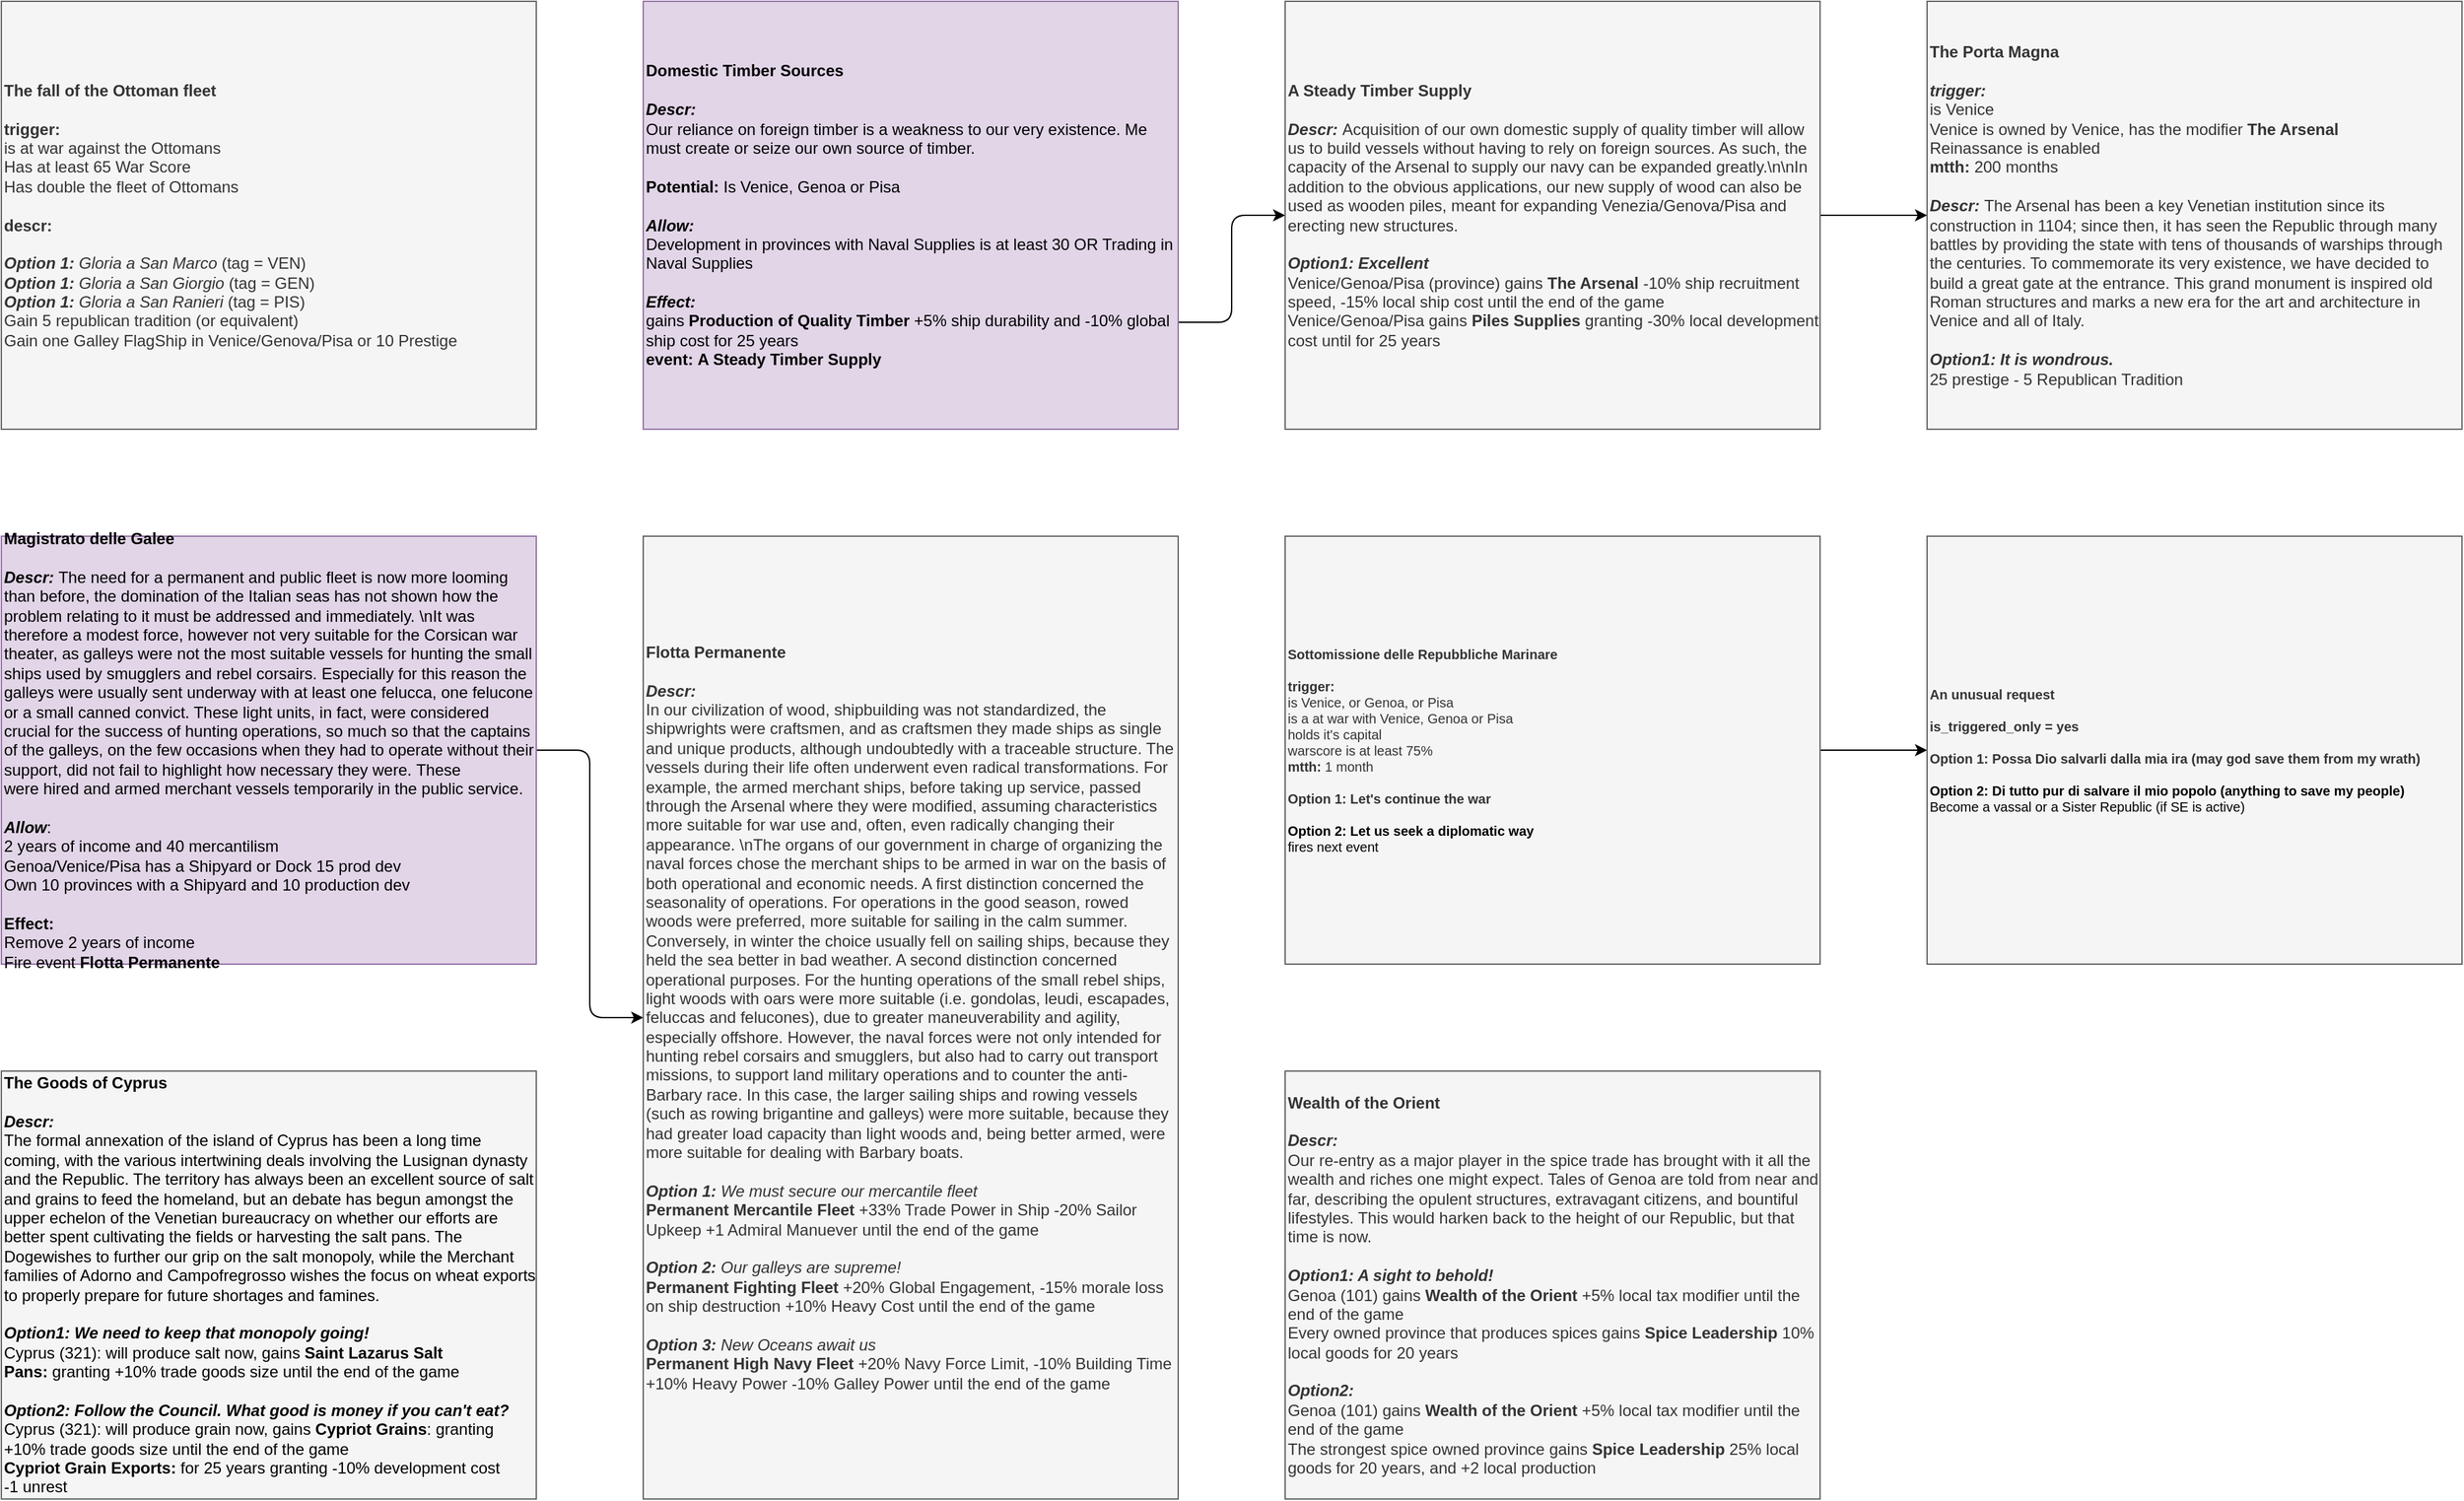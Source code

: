 <mxfile version="13.3.1" type="device"><diagram id="vww9j70o9DxDzDFPj5-_" name="Decisions/Events"><mxGraphModel dx="892" dy="401" grid="1" gridSize="10" guides="1" tooltips="1" connect="1" arrows="1" fold="1" page="1" pageScale="1" pageWidth="827" pageHeight="1169" math="0" shadow="0"><root><mxCell id="0"/><mxCell id="1" parent="0"/><mxCell id="zmLs5oJsTQ7MboL4f-MR-5" style="edgeStyle=orthogonalEdgeStyle;rounded=1;orthogonalLoop=1;jettySize=auto;html=1;exitX=1;exitY=0.75;exitDx=0;exitDy=0;fontSize=10;" parent="1" source="zmLs5oJsTQ7MboL4f-MR-1" target="zmLs5oJsTQ7MboL4f-MR-3" edge="1"><mxGeometry relative="1" as="geometry"/></mxCell><mxCell id="zmLs5oJsTQ7MboL4f-MR-1" value="&lt;div style=&quot;font-size: 12px&quot;&gt;&lt;b style=&quot;font-size: 12px&quot;&gt;Domestic Timber Sources&lt;/b&gt;&lt;br style=&quot;font-size: 12px&quot;&gt;&lt;/div&gt;&lt;div style=&quot;font-size: 12px&quot;&gt;&lt;b style=&quot;font-size: 12px&quot;&gt;&lt;br style=&quot;font-size: 12px&quot;&gt;&lt;/b&gt;&lt;/div&gt;&lt;div style=&quot;font-size: 12px&quot;&gt;&lt;b style=&quot;font-size: 12px&quot;&gt;&lt;i style=&quot;font-size: 12px&quot;&gt;Descr:&lt;/i&gt;&lt;/b&gt;&amp;nbsp;&lt;/div&gt;&lt;div style=&quot;font-size: 12px&quot;&gt;Our reliance on foreign timber is a weakness to our very existence. Me must create or seize our own source of timber.&lt;/div&gt;&lt;div style=&quot;font-size: 12px&quot;&gt;&lt;br style=&quot;font-size: 12px&quot;&gt;&lt;/div&gt;&lt;div style=&quot;font-size: 12px&quot;&gt;&lt;b style=&quot;font-size: 12px&quot;&gt;Potential:&lt;/b&gt;&amp;nbsp;Is Venice, Genoa or Pisa&lt;/div&gt;&lt;div style=&quot;font-size: 12px&quot;&gt;&lt;br style=&quot;font-size: 12px&quot;&gt;&lt;/div&gt;&lt;div style=&quot;font-size: 12px&quot;&gt;&lt;b style=&quot;font-size: 12px&quot;&gt;&lt;i style=&quot;font-size: 12px&quot;&gt;Allow:&lt;/i&gt;&lt;/b&gt;&lt;/div&gt;&lt;div style=&quot;font-size: 12px&quot;&gt;Development in provinces with Naval Supplies is at least 30 OR Trading in Naval Supplies&lt;/div&gt;&lt;div style=&quot;font-size: 12px&quot;&gt;&lt;br style=&quot;font-size: 12px&quot;&gt;&lt;/div&gt;&lt;div style=&quot;font-size: 12px&quot;&gt;&lt;span style=&quot;font-size: 12px&quot;&gt;&lt;b style=&quot;font-size: 12px&quot;&gt;&lt;i style=&quot;font-size: 12px&quot;&gt;Effect:&lt;/i&gt;&lt;/b&gt;&lt;/span&gt;&lt;/div&gt;&lt;div style=&quot;font-size: 12px&quot;&gt;gains &lt;font style=&quot;font-size: 12px&quot;&gt;&lt;b style=&quot;font-size: 12px&quot;&gt;Production of Quality Timber&lt;/b&gt;&lt;/font&gt;&amp;nbsp;+&lt;font style=&quot;font-size: 12px&quot;&gt;5&lt;/font&gt;% ship durability and -10% global ship cost for 25 years&lt;br style=&quot;font-size: 12px&quot;&gt;&lt;/div&gt;&lt;div style=&quot;font-size: 12px&quot;&gt;&lt;/div&gt;&lt;b style=&quot;font-size: 12px&quot;&gt;event:&amp;nbsp;A Steady Timber Supply&lt;/b&gt;" style="rounded=0;whiteSpace=wrap;html=1;fillColor=#e1d5e7;strokeColor=#9673a6;fontSize=12;align=left;labelBackgroundColor=none;fontColor=#000000;" parent="1" vertex="1"><mxGeometry x="480" width="400" height="320" as="geometry"/></mxCell><mxCell id="zmLs5oJsTQ7MboL4f-MR-2" value="&lt;div style=&quot;font-size: 12px;&quot;&gt;&lt;b style=&quot;font-size: 12px;&quot;&gt;The Porta Magna&lt;/b&gt;&lt;br style=&quot;font-size: 12px;&quot;&gt;&lt;/div&gt;&lt;div style=&quot;font-size: 12px;&quot;&gt;&lt;i style=&quot;font-size: 12px;&quot;&gt;&lt;b style=&quot;font-size: 12px;&quot;&gt;&lt;br style=&quot;font-size: 12px;&quot;&gt;&lt;/b&gt;&lt;/i&gt;&lt;/div&gt;&lt;div style=&quot;font-size: 12px;&quot;&gt;&lt;i style=&quot;font-size: 12px;&quot;&gt;&lt;b style=&quot;font-size: 12px;&quot;&gt;trigger:&lt;/b&gt;&lt;/i&gt;&lt;/div&gt;&lt;div style=&quot;font-size: 12px;&quot;&gt;is Venice&lt;/div&gt;&lt;div style=&quot;font-size: 12px;&quot;&gt;Venice is owned by Venice, has the modifier&amp;nbsp;&lt;b style=&quot;font-size: 12px;&quot;&gt;The Arsenal&lt;/b&gt;&lt;/div&gt;&lt;div style=&quot;font-size: 12px;&quot;&gt;Reinassance is enabled&lt;/div&gt;&lt;div style=&quot;font-size: 12px;&quot;&gt;&lt;b style=&quot;font-size: 12px;&quot;&gt;mtth:&lt;/b&gt;&amp;nbsp;200 months&lt;/div&gt;&lt;div style=&quot;font-size: 12px;&quot;&gt;&lt;i style=&quot;font-size: 12px;&quot;&gt;&lt;b style=&quot;font-size: 12px;&quot;&gt;&lt;br style=&quot;font-size: 12px;&quot;&gt;&lt;/b&gt;&lt;/i&gt;&lt;/div&gt;&lt;div style=&quot;font-size: 12px;&quot;&gt;&lt;b style=&quot;font-size: 12px;&quot;&gt;&lt;i style=&quot;font-size: 12px;&quot;&gt;Descr:&lt;/i&gt;&lt;/b&gt;&amp;nbsp;The Arsenal has been a key Venetian institution since its construction in 1104; since then, it has seen the Republic through many battles by providing the state with tens of thousands of warships through the centuries. To commemorate its very existence, we have decided to build a great gate at the entrance. This grand monument is inspired old Roman structures and marks a new era for the art and architecture in Venice and all of Italy.&lt;/div&gt;&lt;div style=&quot;font-size: 12px;&quot;&gt;&lt;br style=&quot;font-size: 12px;&quot;&gt;&lt;/div&gt;&lt;div style=&quot;font-size: 12px&quot;&gt;&lt;b style=&quot;font-size: 12px;&quot;&gt;&lt;i style=&quot;font-size: 12px;&quot;&gt;Option1:&amp;nbsp;&lt;/i&gt;&lt;/b&gt;&lt;span style=&quot;font-size: 12px;&quot;&gt;&lt;b style=&quot;font-size: 12px;&quot;&gt;&lt;i style=&quot;font-size: 12px;&quot;&gt;It is wondrous.&lt;/i&gt;&lt;/b&gt;&lt;/span&gt;&lt;/div&gt;&lt;div style=&quot;font-size: 12px&quot;&gt;&lt;span style=&quot;font-size: 12px;&quot;&gt;&lt;font style=&quot;font-size: 12px;&quot;&gt;25 prestige - 5 Republican Tradition&lt;/font&gt;&lt;/span&gt;&lt;/div&gt;" style="rounded=0;whiteSpace=wrap;html=1;fillColor=#f5f5f5;strokeColor=#666666;fontSize=12;align=left;fontColor=#333333;" parent="1" vertex="1"><mxGeometry x="1440" width="400" height="320" as="geometry"/></mxCell><mxCell id="zmLs5oJsTQ7MboL4f-MR-4" style="edgeStyle=orthogonalEdgeStyle;rounded=1;orthogonalLoop=1;jettySize=auto;html=1;exitX=1;exitY=0.5;exitDx=0;exitDy=0;fontSize=10;" parent="1" source="zmLs5oJsTQ7MboL4f-MR-3" target="zmLs5oJsTQ7MboL4f-MR-2" edge="1"><mxGeometry relative="1" as="geometry"/></mxCell><mxCell id="zmLs5oJsTQ7MboL4f-MR-3" value="&lt;div style=&quot;font-size: 12px&quot;&gt;&lt;b style=&quot;font-size: 12px&quot;&gt;A Steady Timber Supply&lt;/b&gt;&lt;br style=&quot;font-size: 12px&quot;&gt;&lt;/div&gt;&lt;div style=&quot;font-size: 12px&quot;&gt;&lt;i style=&quot;font-size: 12px&quot;&gt;&lt;b style=&quot;font-size: 12px&quot;&gt;&lt;br style=&quot;font-size: 12px&quot;&gt;&lt;/b&gt;&lt;/i&gt;&lt;/div&gt;&lt;div style=&quot;font-size: 12px&quot;&gt;&lt;b style=&quot;font-size: 12px&quot;&gt;&lt;i style=&quot;font-size: 12px&quot;&gt;Descr:&lt;/i&gt;&lt;/b&gt;&amp;nbsp;&lt;span style=&quot;font-size: 12px&quot;&gt;Acquisition of our own domestic supply of quality timber will allow us to build vessels without having to rely on foreign sources. As such, the capacity of the Arsenal to supply our navy can be expanded greatly.\n\nIn addition to the obvious applications, our new supply of wood can also be used as wooden piles, meant for expanding Venezia/Genova/Pisa and erecting new structures.&lt;/span&gt;&lt;/div&gt;&lt;div style=&quot;font-size: 12px&quot;&gt;&lt;br style=&quot;font-size: 12px&quot;&gt;&lt;/div&gt;&lt;div style=&quot;font-size: 12px&quot;&gt;&lt;/div&gt;&lt;b style=&quot;font-size: 12px&quot;&gt;&lt;i style=&quot;font-size: 12px&quot;&gt;Option1: Excellent&lt;br&gt;&lt;/i&gt;&lt;/b&gt;&lt;div style=&quot;font-size: 12px&quot;&gt;&lt;font style=&quot;font-size: 12px&quot;&gt;Venice/Genoa/Pisa (province) gains&amp;nbsp;&lt;b style=&quot;font-size: 12px&quot;&gt;The Arsenal&lt;/b&gt;&amp;nbsp;-10% ship recruitment speed, -15% local ship cost until the end of the game&lt;/font&gt;&lt;/div&gt;&lt;div style=&quot;font-size: 12px&quot;&gt;&lt;font style=&quot;font-size: 12px&quot;&gt;Venice/Genoa/Pisa gains &lt;b style=&quot;font-size: 12px&quot;&gt;Piles Supplies&amp;nbsp;&lt;/b&gt;granting -30% local development cost until for 25 years&lt;/font&gt;&lt;/div&gt;" style="rounded=0;whiteSpace=wrap;html=1;fillColor=#f5f5f5;strokeColor=#666666;fontSize=12;align=left;fontColor=#333333;" parent="1" vertex="1"><mxGeometry x="960" width="400" height="320" as="geometry"/></mxCell><mxCell id="jQS5h0f3VCIfjroXPz4w-1" value="&lt;div style=&quot;font-size: 12px;&quot;&gt;&lt;font color=&quot;#000000&quot; style=&quot;font-size: 12px;&quot;&gt;&lt;b style=&quot;font-size: 12px;&quot;&gt;The Goods of Cyprus&lt;/b&gt;&lt;br style=&quot;font-size: 12px;&quot;&gt;&lt;/font&gt;&lt;/div&gt;&lt;div style=&quot;font-size: 12px;&quot;&gt;&lt;b style=&quot;font-size: 12px;&quot;&gt;&lt;font color=&quot;#000000&quot; style=&quot;font-size: 12px;&quot;&gt;&lt;br style=&quot;font-size: 12px;&quot;&gt;&lt;/font&gt;&lt;/b&gt;&lt;/div&gt;&lt;div style=&quot;font-size: 12px;&quot;&gt;&lt;font color=&quot;#000000&quot; style=&quot;font-size: 12px;&quot;&gt;&lt;b style=&quot;font-size: 12px;&quot;&gt;&lt;i style=&quot;font-size: 12px;&quot;&gt;Descr:&lt;/i&gt;&lt;/b&gt;&amp;nbsp;&lt;/font&gt;&lt;/div&gt;&lt;div style=&quot;font-size: 12px;&quot;&gt;&lt;font color=&quot;#000000&quot; style=&quot;font-size: 12px;&quot;&gt;The formal annexation of the island of Cyprus has been a long time coming, with the various intertwining deals involving the Lusignan dynasty and the Republic. The territory has always been an excellent source of salt and grains to feed the homeland, but an debate has begun amongst the upper echelon of the Venetian bureaucracy on whether our efforts are better spent cultivating the fields or harvesting the salt pans. The Dogewishes to further our grip on the salt monopoly, while the Merchant families of Adorno and Campofregrosso wishes the focus on wheat exports to properly prepare for future shortages and famines.&lt;/font&gt;&lt;/div&gt;&lt;div style=&quot;font-size: 12px&quot;&gt;&lt;span style=&quot;font-size: 12px&quot;&gt;&lt;font color=&quot;#000000&quot; style=&quot;font-size: 12px;&quot;&gt;&lt;br style=&quot;font-size: 12px&quot;&gt;&lt;/font&gt;&lt;/span&gt;&lt;/div&gt;&lt;div style=&quot;font-size: 12px&quot;&gt;&lt;font color=&quot;#000000&quot; style=&quot;font-size: 12px;&quot;&gt;&lt;b style=&quot;font-size: 12px;&quot;&gt;&lt;i style=&quot;font-size: 12px;&quot;&gt;Option1:&amp;nbsp;&lt;/i&gt;&lt;/b&gt;&lt;i style=&quot;font-size: 12px;&quot;&gt;&lt;b style=&quot;font-size: 12px;&quot;&gt;We need to keep that monopoly going!&lt;/b&gt;&lt;/i&gt;&lt;/font&gt;&lt;/div&gt;&lt;div style=&quot;font-size: 12px&quot;&gt;&lt;font color=&quot;#000000&quot; style=&quot;font-size: 12px;&quot;&gt;&lt;span style=&quot;font-size: 12px;&quot;&gt;Cyprus (321): will produce salt now,&amp;nbsp;&lt;/span&gt;&lt;span style=&quot;font-size: 12px;&quot;&gt;gains&amp;nbsp;&lt;/span&gt;&lt;b style=&quot;font-size: 12px;&quot;&gt;Saint Lazarus Salt Pans&lt;/b&gt;&lt;b style=&quot;font-size: 12px;&quot;&gt;:&lt;/b&gt;&lt;span style=&quot;font-size: 12px;&quot;&gt;&amp;nbsp;granting&amp;nbsp;+10% trade goods size until the end of the game&lt;/span&gt;&lt;/font&gt;&lt;/div&gt;&lt;div style=&quot;font-size: 12px&quot;&gt;&lt;font color=&quot;#000000&quot; style=&quot;font-size: 12px;&quot;&gt;&lt;br style=&quot;font-size: 12px;&quot;&gt;&lt;/font&gt;&lt;/div&gt;&lt;div style=&quot;font-size: 12px&quot;&gt;&lt;font color=&quot;#000000&quot; style=&quot;font-size: 12px;&quot;&gt;&lt;b style=&quot;font-size: 12px;&quot;&gt;&lt;i style=&quot;font-size: 12px;&quot;&gt;Option2:&amp;nbsp;&lt;/i&gt;&lt;/b&gt;&lt;span style=&quot;font-size: 12px;&quot;&gt;&lt;b style=&quot;font-size: 12px;&quot;&gt;&lt;i style=&quot;font-size: 12px;&quot;&gt;Follow the Council. What good is money if you can't eat?&lt;/i&gt;&lt;/b&gt;&lt;/span&gt;&lt;/font&gt;&lt;/div&gt;&lt;div style=&quot;font-size: 12px;&quot;&gt;&lt;div style=&quot;font-size: 12px&quot;&gt;&lt;font color=&quot;#000000&quot; style=&quot;font-size: 12px;&quot;&gt;Cyprus (321): will produce grain now,&amp;nbsp;&lt;span style=&quot;font-size: 12px;&quot;&gt;gains &lt;/span&gt;&lt;b style=&quot;font-size: 12px;&quot;&gt;Cypriot Grains&lt;/b&gt;&lt;span style=&quot;font-size: 12px;&quot;&gt;: granting +10% trade goods size until the end of the game&lt;/span&gt;&lt;/font&gt;&lt;/div&gt;&lt;div style=&quot;font-size: 12px;&quot;&gt;&lt;font color=&quot;#000000&quot; style=&quot;font-size: 12px;&quot;&gt;&lt;b style=&quot;font-size: 12px;&quot;&gt;Cypriot Grain Exports:&lt;/b&gt;&amp;nbsp;for 25 years granting -10% development cost&lt;br style=&quot;font-size: 12px;&quot;&gt;&lt;/font&gt;&lt;/div&gt;&lt;div style=&quot;font-size: 12px;&quot;&gt;&lt;font color=&quot;#000000&quot; style=&quot;font-size: 12px;&quot;&gt;-1 unrest&lt;/font&gt;&lt;/div&gt;&lt;/div&gt;" style="rounded=0;whiteSpace=wrap;html=1;fillColor=#f5f5f5;strokeColor=#666666;fontSize=12;align=left;fontColor=#333333;" parent="1" vertex="1"><mxGeometry y="800" width="400" height="320" as="geometry"/></mxCell><mxCell id="jQS5h0f3VCIfjroXPz4w-2" value="&lt;div&gt;&lt;b&gt;Wealth of the Orient&lt;/b&gt;&lt;br&gt;&lt;/div&gt;&lt;div&gt;&lt;b&gt;&lt;br&gt;&lt;/b&gt;&lt;/div&gt;&lt;div&gt;&lt;b&gt;&lt;i&gt;Descr:&lt;/i&gt;&lt;/b&gt;&amp;nbsp;&lt;/div&gt;Our re-entry as a major player in the spice trade has brought with it all the wealth and riches one might expect. Tales of Genoa are told from near and far, describing the opulent structures, extravagant citizens, and bountiful lifestyles. This would harken back to the height of our Republic, but that time is now.&lt;div&gt;&lt;br&gt;&lt;/div&gt;&lt;div style=&quot;font-size: 12px&quot;&gt;&lt;/div&gt;&lt;b&gt;&lt;i&gt;Option1: A sight to behold!&lt;/i&gt;&lt;/b&gt;&lt;br class=&quot;Apple-interchange-newline&quot;&gt;Genoa (101) gains&amp;nbsp;&lt;b&gt;Wealth of the Orient&lt;/b&gt;&amp;nbsp;+5% local tax modifier until the end of the game&lt;div&gt;&lt;font&gt;Every owned province that produces spices gains &lt;b&gt;Spice Leadership&lt;/b&gt;&amp;nbsp;10% local goods for 20 years&lt;/font&gt;&lt;/div&gt;&lt;div&gt;&lt;font&gt;&lt;br&gt;&lt;/font&gt;&lt;/div&gt;&lt;div&gt;&lt;font&gt;&lt;b&gt;&lt;i&gt;Option2:&lt;/i&gt;&lt;/b&gt;&lt;/font&gt;&lt;/div&gt;Genoa (101) gains&amp;nbsp;&lt;b&gt;Wealth of the Orient&lt;/b&gt;&amp;nbsp;+5% local tax modifier until the end of the game&lt;div&gt;&lt;font&gt;The strongest spice owned province gains &lt;b&gt;Spice Leadership&lt;/b&gt;&amp;nbsp;25% local goods for 20 years, and +2 local production&lt;/font&gt;&lt;/div&gt;" style="rounded=0;whiteSpace=wrap;html=1;fillColor=#f5f5f5;strokeColor=#666666;fontSize=12;align=left;fontColor=#333333;" parent="1" vertex="1"><mxGeometry x="960" y="800" width="400" height="320" as="geometry"/></mxCell><mxCell id="jQS5h0f3VCIfjroXPz4w-3" value="&lt;div style=&quot;font-size: 12px&quot;&gt;&lt;span style=&quot;font-size: 12px&quot;&gt;&lt;b&gt;The fall of the Ottoman fleet&lt;/b&gt;&lt;/span&gt;&lt;/div&gt;&lt;div style=&quot;font-size: 12px&quot;&gt;&lt;span style=&quot;font-size: 12px&quot;&gt;&lt;br&gt;&lt;/span&gt;&lt;/div&gt;&lt;div style=&quot;font-size: 12px&quot;&gt;&lt;span style=&quot;font-size: 12px&quot;&gt;&lt;b&gt;trigger:&lt;/b&gt;&lt;/span&gt;&lt;/div&gt;&lt;div style=&quot;font-size: 12px&quot;&gt;&lt;span style=&quot;font-size: 12px&quot;&gt;is at war against the Ottomans&lt;/span&gt;&lt;/div&gt;&lt;div style=&quot;font-size: 12px&quot;&gt;Has at least 65 War Score&lt;/div&gt;&lt;div style=&quot;font-size: 12px&quot;&gt;Has double the fleet of Ottomans&lt;/div&gt;&lt;div style=&quot;font-size: 12px&quot;&gt;&lt;span style=&quot;font-size: 12px&quot;&gt;&lt;br&gt;&lt;/span&gt;&lt;/div&gt;&lt;div style=&quot;font-size: 12px&quot;&gt;&lt;span style=&quot;font-size: 12px&quot;&gt;&lt;b&gt;descr:&lt;/b&gt;&lt;/span&gt;&lt;/div&gt;&lt;div style=&quot;font-size: 12px&quot;&gt;&lt;span style=&quot;font-size: 12px&quot;&gt;&lt;br style=&quot;font-size: 12px&quot;&gt;&lt;/span&gt;&lt;/div&gt;&lt;b&gt;&lt;i&gt;Option 1:&amp;nbsp;&lt;/i&gt;&lt;/b&gt;&lt;span&gt;&lt;i&gt;Gloria a San Marco&lt;/i&gt;&amp;nbsp;(tag = VEN)&lt;/span&gt;&lt;b&gt;&lt;i&gt;&lt;br&gt;&lt;/i&gt;&lt;/b&gt;&lt;div style=&quot;font-size: 12px&quot;&gt;&lt;i&gt;&lt;b&gt;Option 1:&lt;/b&gt;&amp;nbsp;Gloria a San Giorgio&amp;nbsp;&lt;/i&gt;(tag = GEN)&lt;/div&gt;&lt;div style=&quot;font-size: 12px&quot;&gt;&lt;i&gt;&lt;b&gt;Option 1:&lt;/b&gt;&amp;nbsp;Gloria a San Ranieri&lt;/i&gt;&amp;nbsp;(tag = PIS)&lt;b&gt;&lt;i&gt;&lt;br&gt;&lt;/i&gt;&lt;/b&gt;&lt;/div&gt;&lt;div style=&quot;font-size: 12px&quot;&gt;Gain 5 republican tradition (or equivalent)&lt;br&gt;&lt;/div&gt;&lt;div style=&quot;font-size: 12px&quot;&gt;Gain one Galley FlagShip in Venice/Genova/Pisa or 10 Prestige&lt;/div&gt;" style="rounded=0;whiteSpace=wrap;html=1;fillColor=#f5f5f5;strokeColor=#666666;fontSize=12;fontColor=#333333;align=left;" parent="1" vertex="1"><mxGeometry width="400" height="320" as="geometry"/></mxCell><mxCell id="jQS5h0f3VCIfjroXPz4w-6" value="" style="edgeStyle=orthogonalEdgeStyle;rounded=1;orthogonalLoop=1;jettySize=auto;html=1;" parent="1" source="jQS5h0f3VCIfjroXPz4w-7" target="jQS5h0f3VCIfjroXPz4w-8" edge="1"><mxGeometry relative="1" as="geometry"/></mxCell><mxCell id="jQS5h0f3VCIfjroXPz4w-7" value="&lt;div style=&quot;font-size: 10px;&quot; align=&quot;left&quot;&gt;&lt;b style=&quot;font-size: 10px;&quot;&gt;Sottomissione delle Repubbliche Marinare&lt;/b&gt;&lt;/div&gt;&lt;div style=&quot;font-size: 10px;&quot; align=&quot;left&quot;&gt;&lt;br style=&quot;font-size: 10px;&quot;&gt;&lt;/div&gt;&lt;div style=&quot;font-size: 10px;&quot; align=&quot;left&quot;&gt;&lt;b style=&quot;font-size: 10px;&quot;&gt;trigger:&lt;/b&gt;&lt;/div&gt;&lt;div style=&quot;font-size: 10px;&quot; align=&quot;left&quot;&gt;is Venice, or Genoa, or Pisa&lt;/div&gt;&lt;div style=&quot;font-size: 10px;&quot; align=&quot;left&quot;&gt;is a at war with Venice, Genoa or Pisa&lt;/div&gt;&lt;div style=&quot;font-size: 10px;&quot; align=&quot;left&quot;&gt;holds it's capital&lt;/div&gt;&lt;div style=&quot;font-size: 10px;&quot; align=&quot;left&quot;&gt;warscore is at least 75%&lt;/div&gt;&lt;div style=&quot;font-size: 10px;&quot; align=&quot;left&quot;&gt;&lt;b style=&quot;font-size: 10px;&quot;&gt;mtth:&amp;nbsp;&lt;/b&gt;&lt;span style=&quot;font-size: 10px;&quot;&gt;1 month&lt;/span&gt;&lt;/div&gt;&lt;div style=&quot;font-size: 10px;&quot; align=&quot;left&quot;&gt;&lt;br style=&quot;font-size: 10px;&quot;&gt;&lt;/div&gt;&lt;div style=&quot;font-size: 10px;&quot; align=&quot;left&quot;&gt;&lt;b style=&quot;font-size: 10px;&quot;&gt;Option 1: Let's continue the war&lt;/b&gt;&lt;/div&gt;&lt;div style=&quot;font-size: 10px;&quot; align=&quot;left&quot;&gt;&lt;div style=&quot;color: rgb(0, 0, 0); font-size: 10px;&quot;&gt;&lt;br style=&quot;font-size: 10px;&quot;&gt;&lt;/div&gt;&lt;div style=&quot;color: rgb(0, 0, 0); font-size: 10px;&quot;&gt;&lt;b style=&quot;font-size: 10px;&quot;&gt;Option 2:&lt;/b&gt;&amp;nbsp;&lt;b style=&quot;font-size: 10px;&quot;&gt;Let us seek a diplomatic way&lt;/b&gt;&lt;/div&gt;&lt;div style=&quot;color: rgb(0, 0, 0); font-size: 10px;&quot;&gt;fires next event&lt;b style=&quot;font-size: 10px;&quot;&gt;&lt;br style=&quot;font-size: 10px;&quot;&gt;&lt;/b&gt;&lt;/div&gt;&lt;/div&gt;" style="rounded=0;whiteSpace=wrap;html=1;align=left;fontSize=10;fillColor=#f5f5f5;strokeColor=#666666;fontColor=#333333;" parent="1" vertex="1"><mxGeometry x="960" y="400" width="400" height="320" as="geometry"/></mxCell><mxCell id="jQS5h0f3VCIfjroXPz4w-8" value="&lt;div style=&quot;font-size: 10px;&quot; align=&quot;left&quot;&gt;&lt;b style=&quot;font-size: 10px;&quot;&gt;An unusual request&lt;/b&gt;&lt;/div&gt;&lt;div style=&quot;font-size: 10px;&quot; align=&quot;left&quot;&gt;&lt;br style=&quot;font-size: 10px;&quot;&gt;&lt;/div&gt;&lt;div style=&quot;font-size: 10px;&quot; align=&quot;left&quot;&gt;&lt;b style=&quot;font-size: 10px;&quot;&gt;is_triggered_only = yes&lt;/b&gt;&lt;/div&gt;&lt;div style=&quot;font-size: 10px;&quot; align=&quot;left&quot;&gt;&lt;br style=&quot;font-size: 10px;&quot;&gt;&lt;/div&gt;&lt;div style=&quot;font-size: 10px;&quot; align=&quot;left&quot;&gt;&lt;b style=&quot;font-size: 10px;&quot;&gt;Option 1: Possa Dio salvarli dalla mia ira (may god save them from my wrath)&lt;/b&gt;&lt;br style=&quot;font-size: 10px;&quot;&gt;&lt;/div&gt;&lt;div style=&quot;font-size: 10px;&quot; align=&quot;left&quot;&gt;&lt;div style=&quot;color: rgb(0, 0, 0); font-size: 10px;&quot;&gt;&lt;br style=&quot;font-size: 10px;&quot;&gt;&lt;/div&gt;&lt;div style=&quot;color: rgb(0, 0, 0); font-size: 10px;&quot;&gt;&lt;b style=&quot;font-size: 10px;&quot;&gt;Option 2:&lt;/b&gt;&amp;nbsp;&lt;b style=&quot;font-size: 10px;&quot;&gt;Di tutto pur di salvare il mio popolo (anything to save my people)&lt;/b&gt;&lt;/div&gt;&lt;div style=&quot;color: rgb(0, 0, 0); font-size: 10px;&quot;&gt;Become a vassal or a Sister Republic (if SE is active)&lt;/div&gt;&lt;/div&gt;" style="rounded=0;whiteSpace=wrap;html=1;align=left;fontSize=10;fillColor=#f5f5f5;strokeColor=#666666;fontColor=#333333;" parent="1" vertex="1"><mxGeometry x="1440" y="400" width="400" height="320" as="geometry"/></mxCell><mxCell id="Epq5sXT_bnx3FmnwbgCa-3" style="edgeStyle=orthogonalEdgeStyle;rounded=1;orthogonalLoop=1;jettySize=auto;html=1;exitX=1;exitY=0.5;exitDx=0;exitDy=0;" parent="1" source="Epq5sXT_bnx3FmnwbgCa-1" target="Epq5sXT_bnx3FmnwbgCa-2" edge="1"><mxGeometry relative="1" as="geometry"/></mxCell><mxCell id="Epq5sXT_bnx3FmnwbgCa-1" value="&lt;div&gt;&lt;b&gt;Magistrato delle Galee&lt;/b&gt;&lt;br&gt;&lt;/div&gt;&lt;div&gt;&lt;br&gt;&lt;/div&gt;&lt;div style=&quot;font-size: 12px&quot;&gt;&lt;b&gt;&lt;i&gt;Descr:&amp;nbsp;&lt;/i&gt;&lt;/b&gt;&lt;span&gt;The need for a permanent and public fleet is now more looming than before, the domination of the Italian seas has not shown how the problem relating to it must be addressed and immediately. \n&lt;/span&gt;&lt;span&gt;It was therefore a modest force, however not very suitable for the Corsican war theater, as galleys were not the most suitable vessels for hunting the small ships used by smugglers and rebel corsairs. Especially for this reason the galleys were usually sent underway with at least one felucca, one felucone or a small canned convict. These light units, in fact, were considered crucial for the success of hunting operations, so much so that the captains of the galleys, on the few occasions when they had to operate without their support, did not fail to highlight how necessary they were.&amp;nbsp;&lt;/span&gt;&lt;span&gt;These were&amp;nbsp;&lt;/span&gt;&lt;span&gt;hired and armed merchant vessels temporarily in the public service.&lt;/span&gt;&lt;/div&gt;&lt;font&gt;&lt;br&gt;&lt;span style=&quot;font-size: 12px&quot;&gt;&lt;b style=&quot;font-style: italic&quot;&gt;Allow&lt;/b&gt;:&lt;br&gt;&lt;/span&gt;&lt;div&gt;2 years of income and 40 mercantilism&lt;/div&gt;&lt;div&gt;Genoa/Venice/Pisa has a Shipyard or Dock 15 prod dev&lt;/div&gt;&lt;div&gt;Own 10 provinces with a Shipyard and 10 production dev&lt;/div&gt;&lt;div&gt;&lt;br&gt;&lt;/div&gt;&lt;div&gt;&lt;b&gt;Effect:&lt;/b&gt;&lt;/div&gt;&lt;div&gt;Remove 2 years of income&lt;/div&gt;&lt;div&gt;Fire event &lt;b&gt;Flotta Permanente&lt;/b&gt;&lt;/div&gt;&lt;/font&gt;" style="rounded=0;whiteSpace=wrap;html=1;align=left;fontSize=12;fillColor=#e1d5e7;strokeColor=#9673a6;" parent="1" vertex="1"><mxGeometry y="400" width="400" height="320" as="geometry"/></mxCell><mxCell id="Epq5sXT_bnx3FmnwbgCa-2" value="&lt;div style=&quot;font-size: 12px&quot;&gt;&lt;b&gt;Flotta Permanente&lt;/b&gt;&lt;/div&gt;&lt;div style=&quot;font-size: 12px&quot;&gt;&lt;b&gt;&lt;br&gt;&lt;/b&gt;&lt;/div&gt;&lt;div style=&quot;font-size: 12px&quot;&gt;&lt;b&gt;&lt;i&gt;Descr:&lt;/i&gt;&lt;/b&gt;&lt;br&gt;&lt;/div&gt;&lt;div&gt;&lt;div&gt;In our civilization of wood, shipbuilding was not standardized, the shipwrights were craftsmen, and as craftsmen they made ships as single and unique products, although undoubtedly with a traceable structure. The vessels during their life often underwent even radical transformations. For example, the armed merchant ships, before taking up service, passed through the Arsenal where they were modified, assuming characteristics more suitable for war use and, often, even radically changing their appearance. \n&lt;span&gt;The organs of our government in charge of organizing the naval forces chose the merchant ships to be armed in war on the basis of both operational and economic needs. A first distinction concerned the seasonality of operations. For operations in the good season, rowed woods were preferred, more suitable for sailing in the calm summer. Conversely, in winter the choice usually fell on sailing ships, because they held the sea better in bad weather. A second distinction concerned operational purposes. For the hunting operations of the small rebel ships, light woods with oars were more suitable (i.e. gondolas, leudi, escapades, feluccas and felucones), due to greater maneuverability and agility, especially offshore. However, the naval forces were not only intended for hunting rebel corsairs and smugglers, but also had to carry out transport missions, to support land military operations and to counter the anti-Barbary race. In this case, the larger sailing ships and rowing vessels (such as rowing brigantine and galleys) were more suitable, because they had greater load capacity than light woods and, being better armed, were more suitable for dealing with Barbary boats.&lt;/span&gt;&lt;/div&gt;&lt;/div&gt;&lt;div&gt;&lt;span&gt;&lt;br&gt;&lt;/span&gt;&lt;/div&gt;&lt;div style=&quot;font-size: 12px&quot;&gt;&lt;/div&gt;&lt;font&gt;&lt;b style=&quot;font-size: 12px ; font-style: italic&quot;&gt;Option 1:&lt;/b&gt;&lt;span style=&quot;font-size: 12px ; font-style: italic&quot;&gt;&amp;nbsp;We must secure our mercantile fleet&lt;/span&gt;&lt;br&gt;&lt;b&gt;Permanent Mercantile Fleet&lt;/b&gt;&amp;nbsp;+33% Trade Power in Ship -20% Sailor Upkeep +1 Admiral Manuever until the end of the game&lt;br&gt;&lt;br&gt;&lt;span style=&quot;font-size: 12px&quot;&gt;&lt;i&gt;&lt;b&gt;Option 2:&lt;/b&gt;&amp;nbsp;Our galleys are supreme!&lt;/i&gt;&lt;/span&gt;&lt;br&gt;&lt;div&gt;&lt;b&gt;Permanent Fighting Fleet&lt;/b&gt; +20% Global Engagement, -15% morale loss on ship destruction +10% Heavy Cost until the end of the game&lt;br&gt;&lt;/div&gt;&lt;div&gt;&lt;br&gt;&lt;/div&gt;&lt;div&gt;&lt;i style=&quot;font-weight: bold&quot;&gt;Option 3:&lt;/i&gt;&lt;i&gt; New Oceans await us&lt;/i&gt;&lt;/div&gt;&lt;div&gt;&lt;b&gt;Permanent High Navy Fleet&lt;/b&gt;&amp;nbsp;+20% Navy Force Limit, -10% Building Time +10% Heavy Power -10% Galley Power until the end of the game&lt;i style=&quot;font-weight: bold&quot;&gt;&lt;br&gt;&lt;/i&gt;&lt;/div&gt;&lt;/font&gt;" style="rounded=0;whiteSpace=wrap;html=1;align=left;fontSize=12;fillColor=#f5f5f5;strokeColor=#666666;fontColor=#333333;" parent="1" vertex="1"><mxGeometry x="480" y="400" width="400" height="720" as="geometry"/></mxCell></root></mxGraphModel></diagram></mxfile>